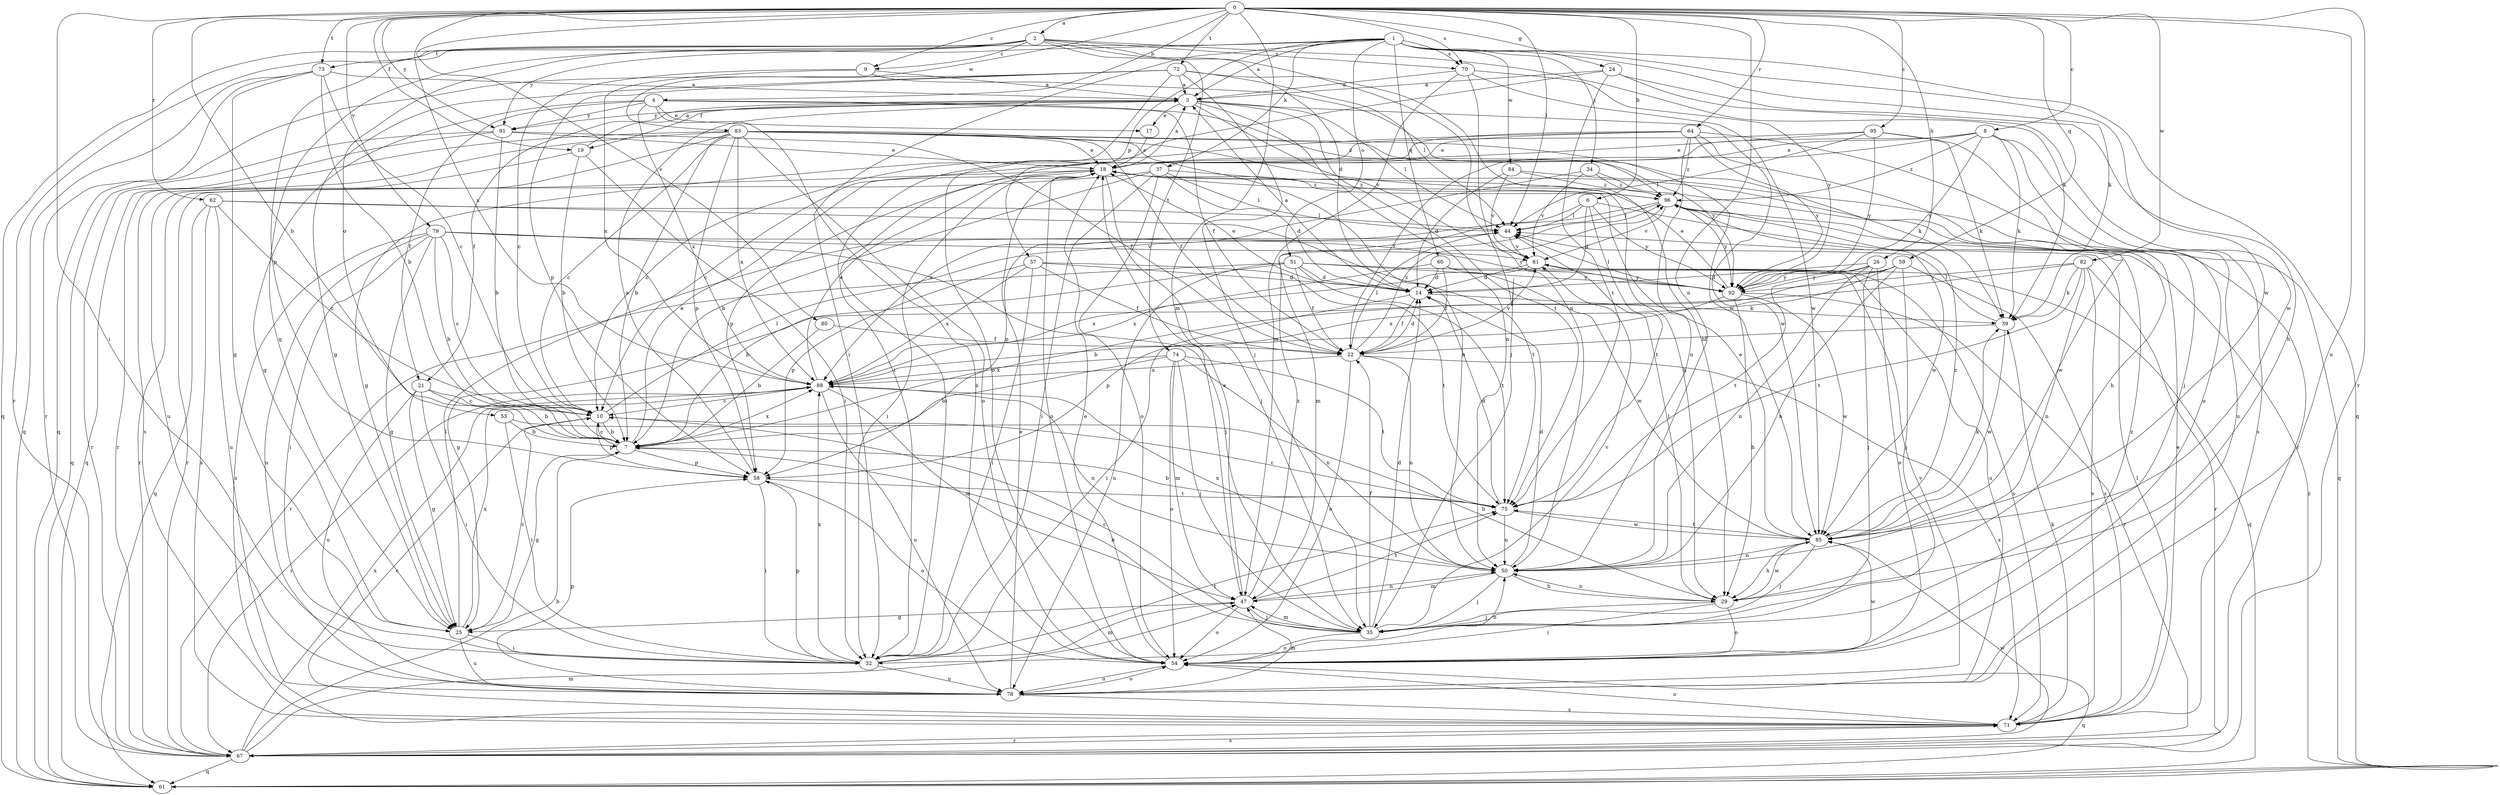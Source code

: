 strict digraph  {
0;
1;
2;
3;
4;
6;
7;
8;
9;
10;
14;
17;
18;
19;
21;
22;
24;
25;
26;
29;
32;
34;
35;
37;
39;
44;
47;
50;
51;
53;
54;
57;
58;
59;
60;
61;
62;
64;
67;
70;
71;
72;
73;
74;
75;
78;
79;
80;
81;
82;
83;
84;
85;
88;
91;
92;
95;
96;
0 -> 2  [label=a];
0 -> 4  [label=b];
0 -> 6  [label=b];
0 -> 7  [label=b];
0 -> 8  [label=c];
0 -> 9  [label=c];
0 -> 19  [label=f];
0 -> 24  [label=g];
0 -> 26  [label=h];
0 -> 32  [label=i];
0 -> 44  [label=l];
0 -> 47  [label=m];
0 -> 50  [label=n];
0 -> 59  [label=q];
0 -> 62  [label=r];
0 -> 64  [label=r];
0 -> 67  [label=r];
0 -> 70  [label=s];
0 -> 72  [label=t];
0 -> 73  [label=t];
0 -> 78  [label=u];
0 -> 79  [label=v];
0 -> 80  [label=v];
0 -> 82  [label=w];
0 -> 83  [label=w];
0 -> 88  [label=x];
0 -> 91  [label=y];
0 -> 95  [label=z];
1 -> 3  [label=a];
1 -> 25  [label=g];
1 -> 32  [label=i];
1 -> 34  [label=j];
1 -> 37  [label=k];
1 -> 39  [label=k];
1 -> 51  [label=o];
1 -> 57  [label=p];
1 -> 60  [label=q];
1 -> 61  [label=q];
1 -> 67  [label=r];
1 -> 70  [label=s];
1 -> 84  [label=w];
1 -> 85  [label=w];
2 -> 9  [label=c];
2 -> 14  [label=d];
2 -> 39  [label=k];
2 -> 50  [label=n];
2 -> 53  [label=o];
2 -> 58  [label=p];
2 -> 61  [label=q];
2 -> 70  [label=s];
2 -> 73  [label=t];
2 -> 74  [label=t];
2 -> 91  [label=y];
3 -> 17  [label=e];
3 -> 19  [label=f];
3 -> 21  [label=f];
3 -> 44  [label=l];
3 -> 50  [label=n];
3 -> 75  [label=t];
3 -> 81  [label=v];
3 -> 85  [label=w];
3 -> 91  [label=y];
4 -> 17  [label=e];
4 -> 21  [label=f];
4 -> 22  [label=f];
4 -> 25  [label=g];
4 -> 54  [label=o];
4 -> 88  [label=x];
4 -> 91  [label=y];
4 -> 96  [label=z];
6 -> 14  [label=d];
6 -> 44  [label=l];
6 -> 47  [label=m];
6 -> 75  [label=t];
6 -> 85  [label=w];
6 -> 92  [label=y];
7 -> 10  [label=c];
7 -> 18  [label=e];
7 -> 25  [label=g];
7 -> 58  [label=p];
7 -> 88  [label=x];
8 -> 10  [label=c];
8 -> 18  [label=e];
8 -> 22  [label=f];
8 -> 39  [label=k];
8 -> 71  [label=s];
8 -> 78  [label=u];
8 -> 92  [label=y];
8 -> 96  [label=z];
9 -> 3  [label=a];
9 -> 10  [label=c];
9 -> 85  [label=w];
9 -> 88  [label=x];
10 -> 7  [label=b];
10 -> 44  [label=l];
10 -> 58  [label=p];
14 -> 3  [label=a];
14 -> 18  [label=e];
14 -> 22  [label=f];
14 -> 32  [label=i];
14 -> 39  [label=k];
17 -> 18  [label=e];
18 -> 3  [label=a];
18 -> 32  [label=i];
18 -> 35  [label=j];
18 -> 54  [label=o];
18 -> 58  [label=p];
18 -> 67  [label=r];
18 -> 96  [label=z];
19 -> 3  [label=a];
19 -> 7  [label=b];
19 -> 32  [label=i];
19 -> 71  [label=s];
21 -> 7  [label=b];
21 -> 10  [label=c];
21 -> 25  [label=g];
21 -> 32  [label=i];
21 -> 78  [label=u];
22 -> 14  [label=d];
22 -> 44  [label=l];
22 -> 50  [label=n];
22 -> 54  [label=o];
22 -> 71  [label=s];
22 -> 81  [label=v];
22 -> 88  [label=x];
22 -> 96  [label=z];
24 -> 3  [label=a];
24 -> 29  [label=h];
24 -> 32  [label=i];
24 -> 75  [label=t];
24 -> 85  [label=w];
25 -> 10  [label=c];
25 -> 32  [label=i];
25 -> 44  [label=l];
25 -> 78  [label=u];
25 -> 88  [label=x];
26 -> 14  [label=d];
26 -> 35  [label=j];
26 -> 50  [label=n];
26 -> 54  [label=o];
26 -> 75  [label=t];
26 -> 92  [label=y];
29 -> 32  [label=i];
29 -> 35  [label=j];
29 -> 44  [label=l];
29 -> 50  [label=n];
29 -> 54  [label=o];
29 -> 85  [label=w];
32 -> 47  [label=m];
32 -> 58  [label=p];
32 -> 75  [label=t];
32 -> 78  [label=u];
32 -> 88  [label=x];
34 -> 29  [label=h];
34 -> 81  [label=v];
34 -> 88  [label=x];
34 -> 96  [label=z];
35 -> 7  [label=b];
35 -> 10  [label=c];
35 -> 14  [label=d];
35 -> 22  [label=f];
35 -> 47  [label=m];
35 -> 54  [label=o];
35 -> 81  [label=v];
37 -> 7  [label=b];
37 -> 14  [label=d];
37 -> 32  [label=i];
37 -> 44  [label=l];
37 -> 54  [label=o];
37 -> 67  [label=r];
37 -> 96  [label=z];
39 -> 22  [label=f];
39 -> 44  [label=l];
39 -> 85  [label=w];
44 -> 81  [label=v];
47 -> 18  [label=e];
47 -> 25  [label=g];
47 -> 35  [label=j];
47 -> 50  [label=n];
47 -> 54  [label=o];
47 -> 75  [label=t];
47 -> 96  [label=z];
50 -> 14  [label=d];
50 -> 29  [label=h];
50 -> 35  [label=j];
50 -> 47  [label=m];
50 -> 88  [label=x];
51 -> 7  [label=b];
51 -> 14  [label=d];
51 -> 22  [label=f];
51 -> 61  [label=q];
51 -> 67  [label=r];
51 -> 75  [label=t];
51 -> 78  [label=u];
51 -> 92  [label=y];
53 -> 7  [label=b];
53 -> 29  [label=h];
53 -> 32  [label=i];
54 -> 18  [label=e];
54 -> 50  [label=n];
54 -> 61  [label=q];
54 -> 78  [label=u];
54 -> 85  [label=w];
54 -> 96  [label=z];
57 -> 14  [label=d];
57 -> 22  [label=f];
57 -> 32  [label=i];
57 -> 58  [label=p];
57 -> 75  [label=t];
57 -> 88  [label=x];
58 -> 3  [label=a];
58 -> 32  [label=i];
58 -> 54  [label=o];
58 -> 75  [label=t];
59 -> 7  [label=b];
59 -> 35  [label=j];
59 -> 50  [label=n];
59 -> 71  [label=s];
59 -> 88  [label=x];
59 -> 92  [label=y];
60 -> 14  [label=d];
60 -> 22  [label=f];
60 -> 78  [label=u];
60 -> 85  [label=w];
60 -> 88  [label=x];
61 -> 96  [label=z];
62 -> 10  [label=c];
62 -> 44  [label=l];
62 -> 61  [label=q];
62 -> 71  [label=s];
62 -> 75  [label=t];
62 -> 78  [label=u];
64 -> 10  [label=c];
64 -> 18  [label=e];
64 -> 32  [label=i];
64 -> 35  [label=j];
64 -> 50  [label=n];
64 -> 67  [label=r];
64 -> 92  [label=y];
64 -> 96  [label=z];
67 -> 7  [label=b];
67 -> 47  [label=m];
67 -> 61  [label=q];
67 -> 71  [label=s];
67 -> 85  [label=w];
67 -> 88  [label=x];
70 -> 3  [label=a];
70 -> 35  [label=j];
70 -> 47  [label=m];
70 -> 85  [label=w];
70 -> 92  [label=y];
71 -> 10  [label=c];
71 -> 18  [label=e];
71 -> 39  [label=k];
71 -> 44  [label=l];
71 -> 54  [label=o];
71 -> 67  [label=r];
72 -> 3  [label=a];
72 -> 25  [label=g];
72 -> 29  [label=h];
72 -> 35  [label=j];
72 -> 44  [label=l];
72 -> 54  [label=o];
72 -> 58  [label=p];
72 -> 61  [label=q];
73 -> 3  [label=a];
73 -> 7  [label=b];
73 -> 10  [label=c];
73 -> 25  [label=g];
73 -> 61  [label=q];
73 -> 67  [label=r];
74 -> 7  [label=b];
74 -> 35  [label=j];
74 -> 47  [label=m];
74 -> 50  [label=n];
74 -> 54  [label=o];
74 -> 75  [label=t];
74 -> 88  [label=x];
75 -> 7  [label=b];
75 -> 10  [label=c];
75 -> 14  [label=d];
75 -> 50  [label=n];
75 -> 85  [label=w];
78 -> 18  [label=e];
78 -> 47  [label=m];
78 -> 54  [label=o];
78 -> 58  [label=p];
78 -> 71  [label=s];
78 -> 81  [label=v];
79 -> 7  [label=b];
79 -> 10  [label=c];
79 -> 25  [label=g];
79 -> 32  [label=i];
79 -> 35  [label=j];
79 -> 71  [label=s];
79 -> 78  [label=u];
79 -> 81  [label=v];
79 -> 92  [label=y];
80 -> 7  [label=b];
80 -> 22  [label=f];
81 -> 14  [label=d];
81 -> 71  [label=s];
81 -> 88  [label=x];
81 -> 92  [label=y];
82 -> 25  [label=g];
82 -> 39  [label=k];
82 -> 50  [label=n];
82 -> 67  [label=r];
82 -> 71  [label=s];
82 -> 75  [label=t];
82 -> 92  [label=y];
83 -> 7  [label=b];
83 -> 10  [label=c];
83 -> 18  [label=e];
83 -> 22  [label=f];
83 -> 29  [label=h];
83 -> 39  [label=k];
83 -> 50  [label=n];
83 -> 54  [label=o];
83 -> 58  [label=p];
83 -> 61  [label=q];
83 -> 67  [label=r];
83 -> 78  [label=u];
83 -> 88  [label=x];
83 -> 92  [label=y];
84 -> 14  [label=d];
84 -> 61  [label=q];
84 -> 81  [label=v];
84 -> 96  [label=z];
85 -> 18  [label=e];
85 -> 29  [label=h];
85 -> 35  [label=j];
85 -> 39  [label=k];
85 -> 50  [label=n];
85 -> 75  [label=t];
85 -> 96  [label=z];
88 -> 10  [label=c];
88 -> 18  [label=e];
88 -> 47  [label=m];
88 -> 50  [label=n];
88 -> 67  [label=r];
88 -> 78  [label=u];
91 -> 7  [label=b];
91 -> 18  [label=e];
91 -> 22  [label=f];
91 -> 61  [label=q];
91 -> 67  [label=r];
92 -> 18  [label=e];
92 -> 29  [label=h];
92 -> 44  [label=l];
92 -> 58  [label=p];
92 -> 67  [label=r];
92 -> 85  [label=w];
95 -> 18  [label=e];
95 -> 25  [label=g];
95 -> 39  [label=k];
95 -> 44  [label=l];
95 -> 54  [label=o];
95 -> 92  [label=y];
96 -> 44  [label=l];
96 -> 58  [label=p];
96 -> 81  [label=v];
96 -> 85  [label=w];
96 -> 92  [label=y];
}
